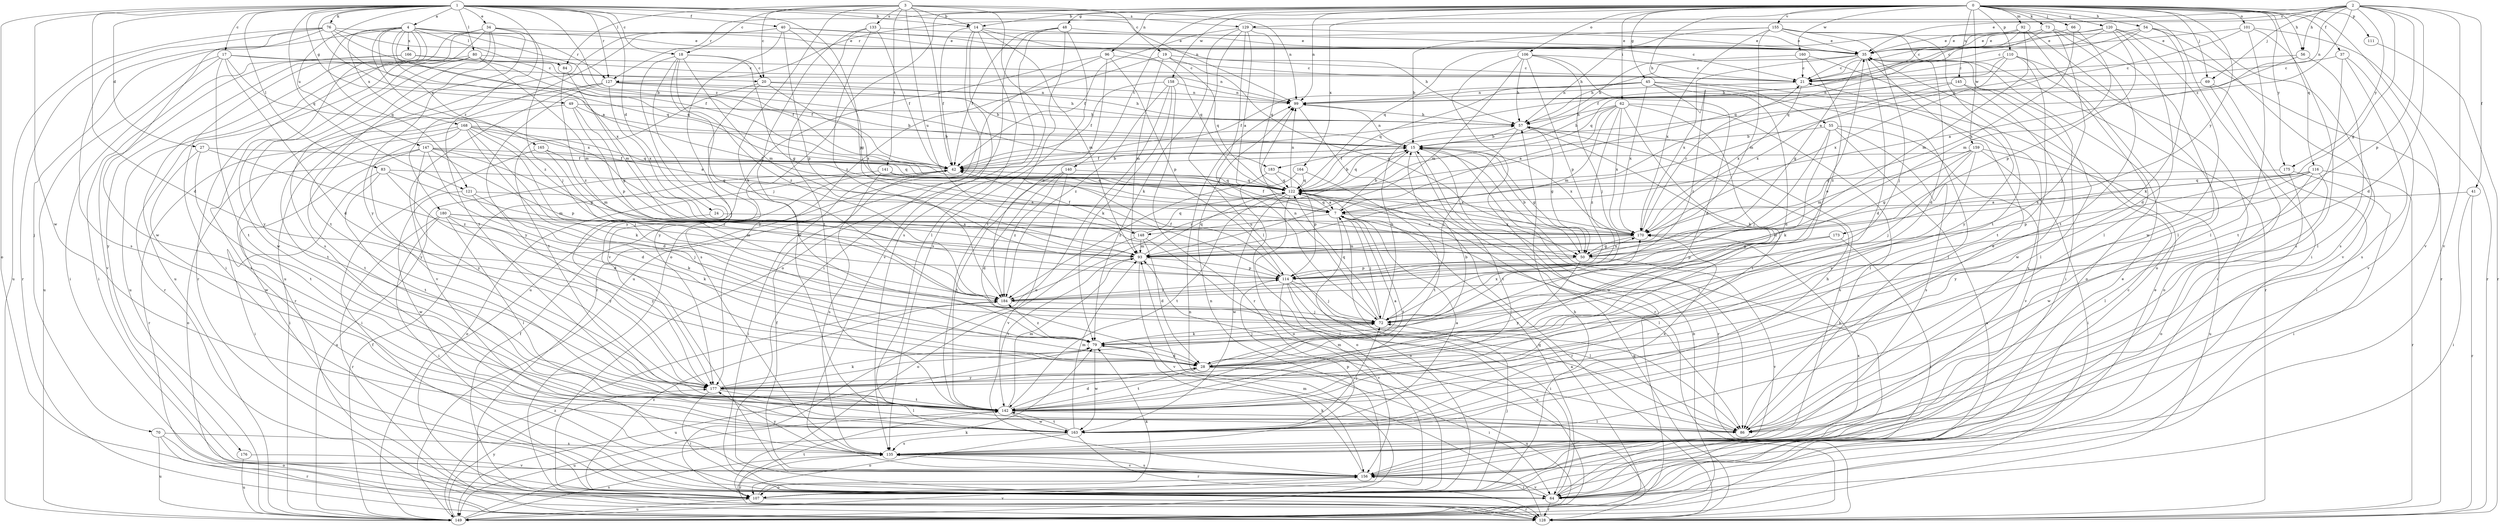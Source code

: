 strict digraph  {
0;
1;
2;
3;
4;
7;
14;
15;
17;
18;
19;
20;
21;
24;
27;
28;
34;
35;
37;
40;
41;
42;
45;
48;
49;
50;
54;
55;
56;
57;
62;
64;
66;
69;
70;
72;
73;
76;
79;
80;
83;
84;
86;
92;
93;
96;
99;
101;
106;
107;
110;
111;
114;
116;
120;
121;
122;
127;
128;
129;
133;
135;
140;
141;
142;
145;
147;
148;
149;
155;
156;
158;
159;
160;
163;
164;
165;
166;
168;
170;
173;
175;
176;
177;
180;
183;
184;
0 -> 14  [label=b];
0 -> 37  [label=f];
0 -> 45  [label=g];
0 -> 48  [label=g];
0 -> 54  [label=h];
0 -> 55  [label=h];
0 -> 56  [label=h];
0 -> 62  [label=i];
0 -> 64  [label=i];
0 -> 66  [label=j];
0 -> 69  [label=j];
0 -> 73  [label=k];
0 -> 92  [label=m];
0 -> 96  [label=n];
0 -> 99  [label=n];
0 -> 101  [label=o];
0 -> 106  [label=o];
0 -> 107  [label=o];
0 -> 110  [label=p];
0 -> 111  [label=p];
0 -> 116  [label=q];
0 -> 120  [label=q];
0 -> 127  [label=r];
0 -> 140  [label=t];
0 -> 145  [label=u];
0 -> 155  [label=v];
0 -> 156  [label=v];
0 -> 158  [label=w];
0 -> 159  [label=w];
0 -> 160  [label=w];
0 -> 164  [label=x];
0 -> 173  [label=y];
0 -> 175  [label=y];
1 -> 4  [label=a];
1 -> 7  [label=a];
1 -> 14  [label=b];
1 -> 17  [label=c];
1 -> 18  [label=c];
1 -> 24  [label=d];
1 -> 27  [label=d];
1 -> 28  [label=d];
1 -> 34  [label=e];
1 -> 40  [label=f];
1 -> 49  [label=g];
1 -> 76  [label=k];
1 -> 80  [label=l];
1 -> 83  [label=l];
1 -> 99  [label=n];
1 -> 107  [label=o];
1 -> 114  [label=p];
1 -> 121  [label=q];
1 -> 127  [label=r];
1 -> 129  [label=s];
1 -> 147  [label=u];
1 -> 163  [label=w];
1 -> 180  [label=z];
1 -> 183  [label=z];
2 -> 28  [label=d];
2 -> 35  [label=e];
2 -> 41  [label=f];
2 -> 50  [label=g];
2 -> 56  [label=h];
2 -> 69  [label=j];
2 -> 99  [label=n];
2 -> 114  [label=p];
2 -> 127  [label=r];
2 -> 129  [label=s];
2 -> 156  [label=v];
2 -> 175  [label=y];
2 -> 183  [label=z];
3 -> 14  [label=b];
3 -> 18  [label=c];
3 -> 19  [label=c];
3 -> 20  [label=c];
3 -> 42  [label=f];
3 -> 79  [label=k];
3 -> 84  [label=l];
3 -> 99  [label=n];
3 -> 133  [label=s];
3 -> 135  [label=s];
3 -> 141  [label=t];
3 -> 148  [label=u];
4 -> 15  [label=b];
4 -> 35  [label=e];
4 -> 64  [label=i];
4 -> 70  [label=j];
4 -> 84  [label=l];
4 -> 121  [label=q];
4 -> 122  [label=q];
4 -> 127  [label=r];
4 -> 165  [label=x];
4 -> 166  [label=x];
4 -> 168  [label=x];
4 -> 170  [label=x];
4 -> 176  [label=y];
4 -> 184  [label=z];
7 -> 15  [label=b];
7 -> 42  [label=f];
7 -> 72  [label=j];
7 -> 86  [label=l];
7 -> 107  [label=o];
7 -> 122  [label=q];
7 -> 142  [label=t];
7 -> 148  [label=u];
7 -> 170  [label=x];
14 -> 35  [label=e];
14 -> 42  [label=f];
14 -> 57  [label=h];
14 -> 64  [label=i];
14 -> 86  [label=l];
14 -> 93  [label=m];
14 -> 156  [label=v];
15 -> 42  [label=f];
15 -> 50  [label=g];
15 -> 86  [label=l];
15 -> 99  [label=n];
15 -> 122  [label=q];
15 -> 128  [label=r];
15 -> 142  [label=t];
15 -> 170  [label=x];
15 -> 184  [label=z];
17 -> 20  [label=c];
17 -> 28  [label=d];
17 -> 64  [label=i];
17 -> 99  [label=n];
17 -> 142  [label=t];
17 -> 149  [label=u];
17 -> 170  [label=x];
18 -> 20  [label=c];
18 -> 50  [label=g];
18 -> 72  [label=j];
18 -> 93  [label=m];
18 -> 135  [label=s];
18 -> 177  [label=y];
18 -> 184  [label=z];
19 -> 21  [label=c];
19 -> 50  [label=g];
19 -> 93  [label=m];
19 -> 122  [label=q];
19 -> 177  [label=y];
20 -> 57  [label=h];
20 -> 99  [label=n];
20 -> 142  [label=t];
20 -> 170  [label=x];
20 -> 177  [label=y];
21 -> 99  [label=n];
21 -> 170  [label=x];
24 -> 170  [label=x];
24 -> 177  [label=y];
27 -> 42  [label=f];
27 -> 142  [label=t];
27 -> 163  [label=w];
27 -> 184  [label=z];
28 -> 15  [label=b];
28 -> 64  [label=i];
28 -> 142  [label=t];
28 -> 149  [label=u];
28 -> 177  [label=y];
34 -> 35  [label=e];
34 -> 64  [label=i];
34 -> 72  [label=j];
34 -> 128  [label=r];
34 -> 135  [label=s];
34 -> 142  [label=t];
34 -> 149  [label=u];
34 -> 177  [label=y];
35 -> 21  [label=c];
35 -> 28  [label=d];
35 -> 50  [label=g];
35 -> 57  [label=h];
35 -> 64  [label=i];
35 -> 128  [label=r];
35 -> 170  [label=x];
37 -> 21  [label=c];
37 -> 135  [label=s];
37 -> 142  [label=t];
37 -> 156  [label=v];
40 -> 35  [label=e];
40 -> 50  [label=g];
40 -> 114  [label=p];
40 -> 122  [label=q];
40 -> 142  [label=t];
40 -> 149  [label=u];
40 -> 156  [label=v];
41 -> 7  [label=a];
41 -> 64  [label=i];
41 -> 128  [label=r];
42 -> 15  [label=b];
42 -> 64  [label=i];
42 -> 107  [label=o];
42 -> 122  [label=q];
45 -> 28  [label=d];
45 -> 42  [label=f];
45 -> 86  [label=l];
45 -> 99  [label=n];
45 -> 122  [label=q];
45 -> 135  [label=s];
45 -> 170  [label=x];
45 -> 184  [label=z];
48 -> 35  [label=e];
48 -> 42  [label=f];
48 -> 107  [label=o];
48 -> 135  [label=s];
48 -> 142  [label=t];
48 -> 149  [label=u];
49 -> 15  [label=b];
49 -> 50  [label=g];
49 -> 57  [label=h];
49 -> 114  [label=p];
49 -> 142  [label=t];
50 -> 15  [label=b];
50 -> 114  [label=p];
50 -> 156  [label=v];
50 -> 170  [label=x];
50 -> 177  [label=y];
54 -> 7  [label=a];
54 -> 21  [label=c];
54 -> 35  [label=e];
54 -> 79  [label=k];
54 -> 135  [label=s];
54 -> 156  [label=v];
55 -> 15  [label=b];
55 -> 72  [label=j];
55 -> 79  [label=k];
55 -> 135  [label=s];
55 -> 149  [label=u];
55 -> 156  [label=v];
56 -> 7  [label=a];
56 -> 21  [label=c];
56 -> 86  [label=l];
57 -> 15  [label=b];
57 -> 50  [label=g];
57 -> 72  [label=j];
57 -> 135  [label=s];
57 -> 142  [label=t];
62 -> 7  [label=a];
62 -> 15  [label=b];
62 -> 28  [label=d];
62 -> 57  [label=h];
62 -> 79  [label=k];
62 -> 86  [label=l];
62 -> 93  [label=m];
62 -> 170  [label=x];
62 -> 184  [label=z];
64 -> 15  [label=b];
64 -> 21  [label=c];
64 -> 35  [label=e];
64 -> 122  [label=q];
64 -> 128  [label=r];
64 -> 156  [label=v];
66 -> 35  [label=e];
66 -> 93  [label=m];
66 -> 170  [label=x];
69 -> 64  [label=i];
69 -> 99  [label=n];
69 -> 107  [label=o];
70 -> 107  [label=o];
70 -> 128  [label=r];
70 -> 135  [label=s];
70 -> 149  [label=u];
72 -> 35  [label=e];
72 -> 57  [label=h];
72 -> 79  [label=k];
72 -> 99  [label=n];
72 -> 122  [label=q];
72 -> 170  [label=x];
73 -> 21  [label=c];
73 -> 35  [label=e];
73 -> 42  [label=f];
73 -> 72  [label=j];
73 -> 86  [label=l];
73 -> 142  [label=t];
76 -> 21  [label=c];
76 -> 35  [label=e];
76 -> 42  [label=f];
76 -> 122  [label=q];
76 -> 128  [label=r];
76 -> 135  [label=s];
76 -> 149  [label=u];
76 -> 163  [label=w];
79 -> 28  [label=d];
79 -> 72  [label=j];
79 -> 149  [label=u];
79 -> 163  [label=w];
79 -> 184  [label=z];
80 -> 21  [label=c];
80 -> 42  [label=f];
80 -> 93  [label=m];
80 -> 128  [label=r];
80 -> 149  [label=u];
80 -> 163  [label=w];
80 -> 177  [label=y];
83 -> 28  [label=d];
83 -> 64  [label=i];
83 -> 93  [label=m];
83 -> 122  [label=q];
83 -> 142  [label=t];
84 -> 93  [label=m];
84 -> 184  [label=z];
86 -> 35  [label=e];
86 -> 93  [label=m];
92 -> 15  [label=b];
92 -> 35  [label=e];
92 -> 57  [label=h];
92 -> 86  [label=l];
92 -> 93  [label=m];
92 -> 107  [label=o];
93 -> 114  [label=p];
93 -> 122  [label=q];
93 -> 142  [label=t];
93 -> 156  [label=v];
96 -> 21  [label=c];
96 -> 114  [label=p];
96 -> 128  [label=r];
96 -> 149  [label=u];
96 -> 184  [label=z];
99 -> 57  [label=h];
99 -> 128  [label=r];
101 -> 35  [label=e];
101 -> 86  [label=l];
101 -> 122  [label=q];
101 -> 128  [label=r];
101 -> 135  [label=s];
106 -> 21  [label=c];
106 -> 28  [label=d];
106 -> 57  [label=h];
106 -> 72  [label=j];
106 -> 93  [label=m];
106 -> 114  [label=p];
106 -> 149  [label=u];
107 -> 42  [label=f];
107 -> 57  [label=h];
107 -> 72  [label=j];
107 -> 79  [label=k];
107 -> 99  [label=n];
107 -> 128  [label=r];
107 -> 142  [label=t];
107 -> 149  [label=u];
107 -> 184  [label=z];
110 -> 21  [label=c];
110 -> 64  [label=i];
110 -> 107  [label=o];
110 -> 122  [label=q];
110 -> 142  [label=t];
110 -> 170  [label=x];
111 -> 128  [label=r];
114 -> 42  [label=f];
114 -> 64  [label=i];
114 -> 72  [label=j];
114 -> 86  [label=l];
114 -> 149  [label=u];
114 -> 156  [label=v];
114 -> 184  [label=z];
116 -> 86  [label=l];
116 -> 114  [label=p];
116 -> 122  [label=q];
116 -> 128  [label=r];
116 -> 163  [label=w];
116 -> 170  [label=x];
116 -> 177  [label=y];
120 -> 21  [label=c];
120 -> 28  [label=d];
120 -> 35  [label=e];
120 -> 114  [label=p];
120 -> 122  [label=q];
120 -> 128  [label=r];
120 -> 163  [label=w];
121 -> 7  [label=a];
121 -> 72  [label=j];
121 -> 79  [label=k];
121 -> 163  [label=w];
122 -> 7  [label=a];
122 -> 15  [label=b];
122 -> 99  [label=n];
122 -> 107  [label=o];
122 -> 128  [label=r];
122 -> 142  [label=t];
122 -> 163  [label=w];
127 -> 15  [label=b];
127 -> 57  [label=h];
127 -> 99  [label=n];
127 -> 128  [label=r];
127 -> 156  [label=v];
127 -> 170  [label=x];
127 -> 177  [label=y];
128 -> 93  [label=m];
128 -> 122  [label=q];
129 -> 7  [label=a];
129 -> 35  [label=e];
129 -> 42  [label=f];
129 -> 72  [label=j];
129 -> 79  [label=k];
129 -> 86  [label=l];
129 -> 122  [label=q];
133 -> 35  [label=e];
133 -> 42  [label=f];
133 -> 142  [label=t];
133 -> 163  [label=w];
133 -> 184  [label=z];
135 -> 114  [label=p];
135 -> 128  [label=r];
135 -> 156  [label=v];
135 -> 177  [label=y];
140 -> 28  [label=d];
140 -> 122  [label=q];
140 -> 142  [label=t];
140 -> 156  [label=v];
140 -> 184  [label=z];
141 -> 122  [label=q];
141 -> 135  [label=s];
141 -> 149  [label=u];
141 -> 170  [label=x];
142 -> 28  [label=d];
142 -> 86  [label=l];
142 -> 93  [label=m];
142 -> 149  [label=u];
142 -> 163  [label=w];
145 -> 86  [label=l];
145 -> 99  [label=n];
145 -> 163  [label=w];
145 -> 170  [label=x];
147 -> 28  [label=d];
147 -> 42  [label=f];
147 -> 50  [label=g];
147 -> 64  [label=i];
147 -> 107  [label=o];
147 -> 114  [label=p];
147 -> 122  [label=q];
147 -> 177  [label=y];
148 -> 28  [label=d];
148 -> 42  [label=f];
148 -> 86  [label=l];
148 -> 93  [label=m];
148 -> 107  [label=o];
148 -> 122  [label=q];
149 -> 7  [label=a];
149 -> 15  [label=b];
149 -> 35  [label=e];
149 -> 42  [label=f];
149 -> 79  [label=k];
149 -> 99  [label=n];
149 -> 135  [label=s];
149 -> 156  [label=v];
149 -> 177  [label=y];
149 -> 184  [label=z];
155 -> 15  [label=b];
155 -> 28  [label=d];
155 -> 35  [label=e];
155 -> 72  [label=j];
155 -> 93  [label=m];
155 -> 122  [label=q];
155 -> 142  [label=t];
155 -> 170  [label=x];
156 -> 42  [label=f];
156 -> 64  [label=i];
156 -> 79  [label=k];
156 -> 107  [label=o];
156 -> 135  [label=s];
156 -> 170  [label=x];
158 -> 42  [label=f];
158 -> 79  [label=k];
158 -> 99  [label=n];
158 -> 107  [label=o];
158 -> 128  [label=r];
158 -> 184  [label=z];
159 -> 42  [label=f];
159 -> 50  [label=g];
159 -> 64  [label=i];
159 -> 72  [label=j];
159 -> 93  [label=m];
159 -> 149  [label=u];
159 -> 177  [label=y];
160 -> 21  [label=c];
160 -> 57  [label=h];
160 -> 177  [label=y];
160 -> 184  [label=z];
163 -> 7  [label=a];
163 -> 57  [label=h];
163 -> 72  [label=j];
163 -> 93  [label=m];
163 -> 107  [label=o];
163 -> 128  [label=r];
163 -> 135  [label=s];
163 -> 142  [label=t];
163 -> 170  [label=x];
164 -> 122  [label=q];
164 -> 142  [label=t];
164 -> 184  [label=z];
165 -> 42  [label=f];
165 -> 64  [label=i];
165 -> 93  [label=m];
165 -> 184  [label=z];
166 -> 21  [label=c];
166 -> 42  [label=f];
166 -> 64  [label=i];
166 -> 156  [label=v];
168 -> 7  [label=a];
168 -> 15  [label=b];
168 -> 28  [label=d];
168 -> 72  [label=j];
168 -> 79  [label=k];
168 -> 122  [label=q];
168 -> 128  [label=r];
168 -> 142  [label=t];
168 -> 177  [label=y];
170 -> 21  [label=c];
170 -> 50  [label=g];
170 -> 93  [label=m];
173 -> 50  [label=g];
173 -> 64  [label=i];
173 -> 114  [label=p];
175 -> 64  [label=i];
175 -> 107  [label=o];
175 -> 122  [label=q];
176 -> 149  [label=u];
176 -> 156  [label=v];
177 -> 7  [label=a];
177 -> 64  [label=i];
177 -> 79  [label=k];
177 -> 86  [label=l];
177 -> 142  [label=t];
180 -> 64  [label=i];
180 -> 79  [label=k];
180 -> 86  [label=l];
180 -> 93  [label=m];
180 -> 128  [label=r];
180 -> 170  [label=x];
180 -> 177  [label=y];
183 -> 107  [label=o];
183 -> 114  [label=p];
183 -> 122  [label=q];
184 -> 72  [label=j];
}
